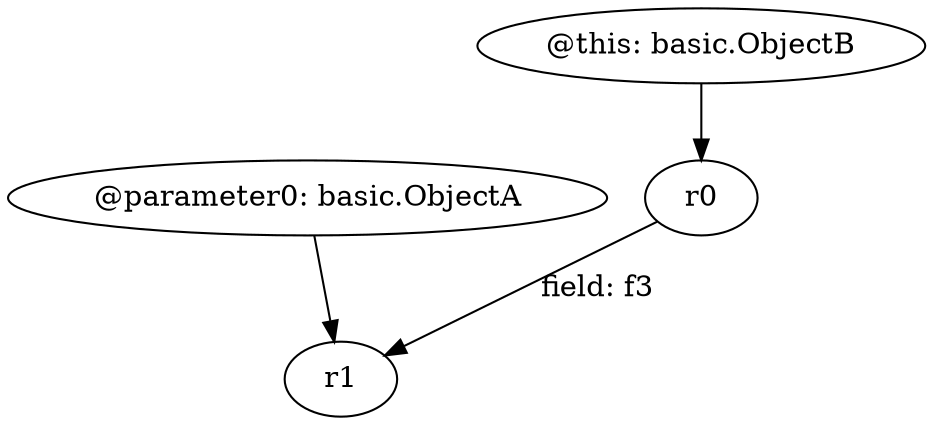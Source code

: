 digraph g {
0[label="@parameter0: basic.ObjectA"]
1[label="r1"]
0->1[label=""]
2[label="@this: basic.ObjectB"]
3[label="r0"]
2->3[label=""]
3->1[label="field: f3"]
}